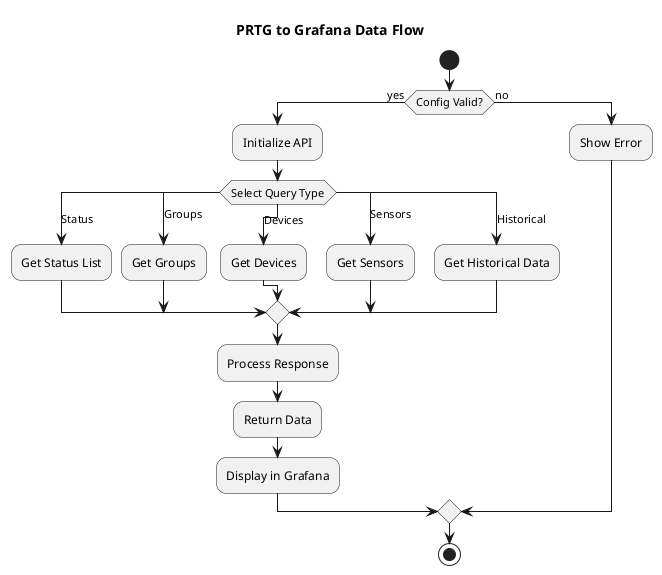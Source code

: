 @startuml Prtg_Flow
title PRTG to Grafana Data Flow

skinparam backgroundColor white
skinparam roundcorner 20

start
if (Config Valid?) then (yes)
    :Initialize API;
    switch (Select Query Type)
    case (Status)
        :Get Status List;
    case (Groups)
        :Get Groups;
    case (Devices)
        :Get Devices;
    case (Sensors)
        :Get Sensors;
    case (Historical)
        :Get Historical Data;
    endswitch
    :Process Response;
    :Return Data;
    :Display in Grafana;
else (no)
    :Show Error;
endif
stop

@enduml